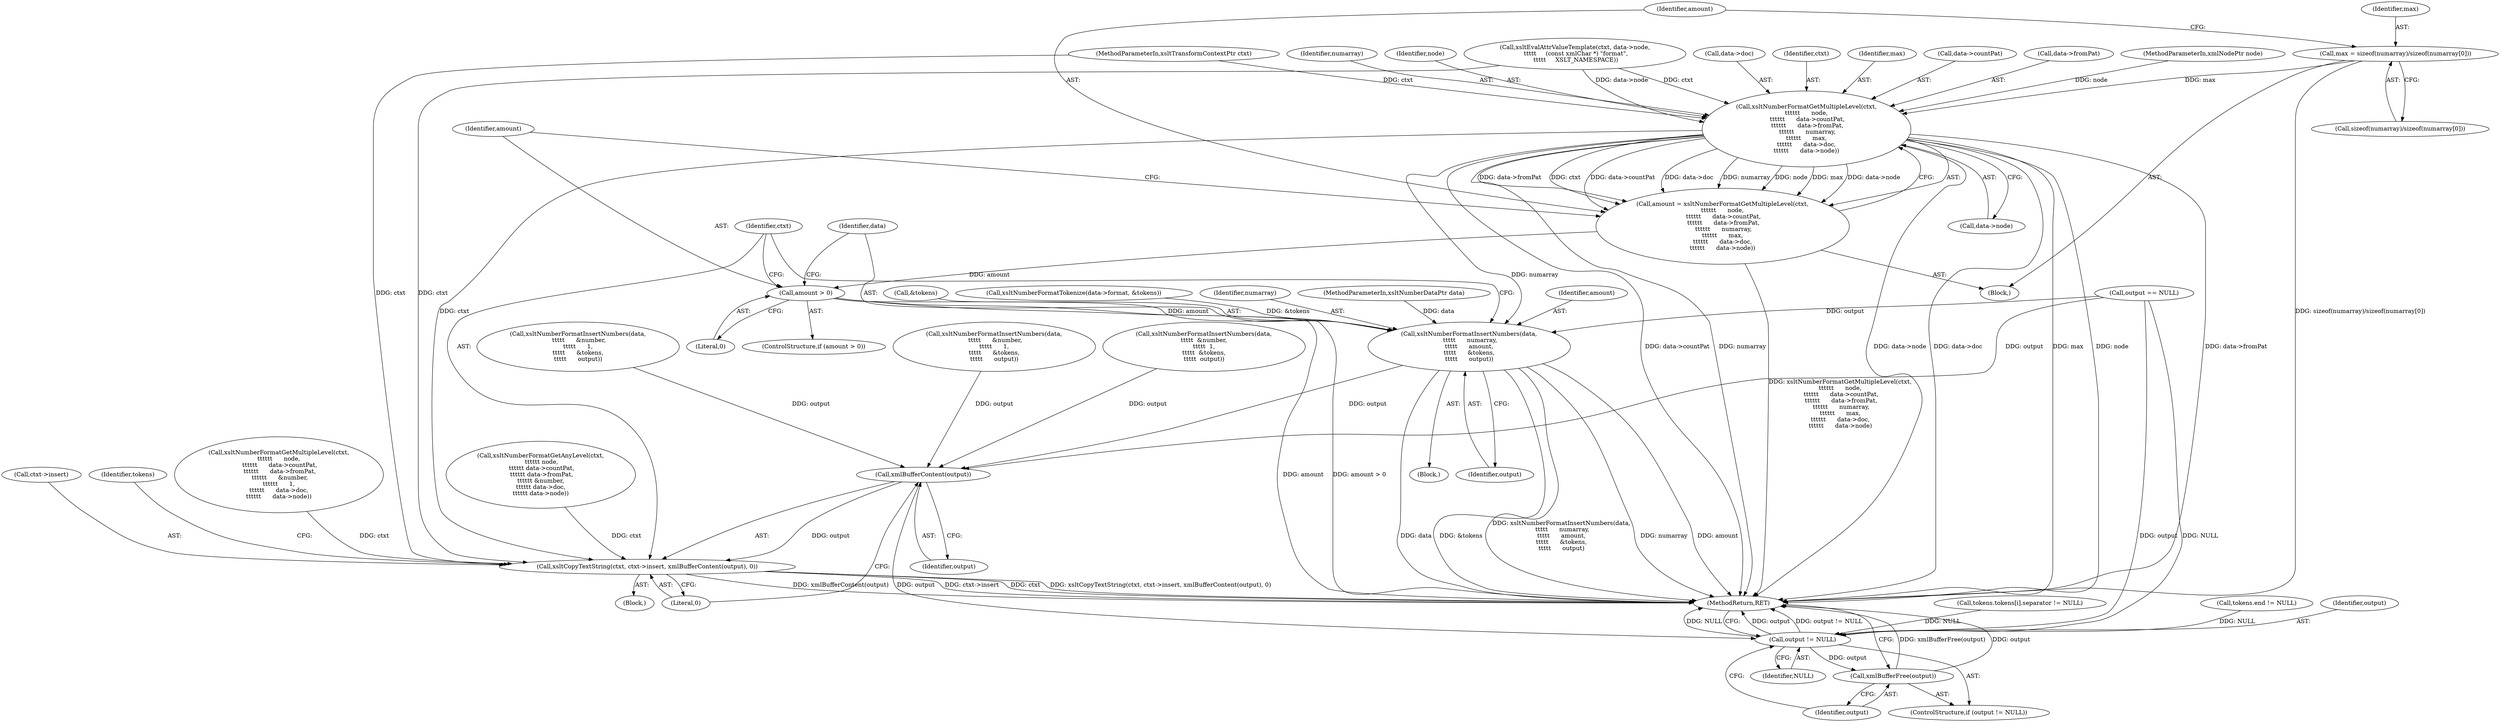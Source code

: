 digraph "1_Chrome_96dbafe288dbe2f0cc45fa3c39daf6d0c37acbab_19@API" {
"1000261" [label="(Call,max = sizeof(numarray)/sizeof(numarray[0]))"];
"1000272" [label="(Call,xsltNumberFormatGetMultipleLevel(ctxt,\n\t\t\t\t\t\t      node,\n \t\t\t\t\t\t      data->countPat,\n \t\t\t\t\t\t      data->fromPat,\n \t\t\t\t\t\t      numarray,\n\t\t\t\t\t\t      max,\n\t\t\t\t\t\t      data->doc,\n\t\t\t\t\t\t      data->node))"];
"1000270" [label="(Call,amount = xsltNumberFormatGetMultipleLevel(ctxt,\n\t\t\t\t\t\t      node,\n \t\t\t\t\t\t      data->countPat,\n \t\t\t\t\t\t      data->fromPat,\n \t\t\t\t\t\t      numarray,\n\t\t\t\t\t\t      max,\n\t\t\t\t\t\t      data->doc,\n\t\t\t\t\t\t      data->node))"];
"1000290" [label="(Call,amount > 0)"];
"1000294" [label="(Call,xsltNumberFormatInsertNumbers(data,\n \t\t\t\t\t      numarray,\n\t\t\t\t\t      amount,\n\t\t\t\t\t      &tokens,\n\t\t\t\t\t      output))"];
"1000348" [label="(Call,xmlBufferContent(output))"];
"1000343" [label="(Call,xsltCopyTextString(ctxt, ctxt->insert, xmlBufferContent(output), 0))"];
"1000413" [label="(Call,output != NULL)"];
"1000416" [label="(Call,xmlBufferFree(output))"];
"1000137" [label="(Call,xsltEvalAttrValueTemplate(ctxt, data->node,\n \t\t\t\t\t     (const xmlChar *) \"format\",\n \t\t\t\t\t     XSLT_NAMESPACE))"];
"1000261" [label="(Call,max = sizeof(numarray)/sizeof(numarray[0]))"];
"1000283" [label="(Call,data->doc)"];
"1000289" [label="(ControlStructure,if (amount > 0))"];
"1000258" [label="(Block,)"];
"1000362" [label="(Call,tokens.end != NULL)"];
"1000193" [label="(Call,xsltNumberFormatInsertNumbers(data,\n\t\t\t\t\t  &number,\n\t\t\t\t\t  1,\n\t\t\t\t\t  &tokens,\n\t\t\t\t\t  output))"];
"1000273" [label="(Identifier,ctxt)"];
"1000291" [label="(Identifier,amount)"];
"1000295" [label="(Identifier,data)"];
"1000294" [label="(Call,xsltNumberFormatInsertNumbers(data,\n \t\t\t\t\t      numarray,\n\t\t\t\t\t      amount,\n\t\t\t\t\t      &tokens,\n\t\t\t\t\t      output))"];
"1000349" [label="(Identifier,output)"];
"1000165" [label="(Call,xsltNumberFormatTokenize(data->format, &tokens))"];
"1000414" [label="(Identifier,output)"];
"1000241" [label="(Call,xsltNumberFormatInsertNumbers(data,\n \t\t\t\t\t      &number,\n\t\t\t\t\t      1,\n\t\t\t\t\t      &tokens,\n\t\t\t\t\t      output))"];
"1000412" [label="(ControlStructure,if (output != NULL))"];
"1000300" [label="(Identifier,output)"];
"1000415" [label="(Identifier,NULL)"];
"1000282" [label="(Identifier,max)"];
"1000296" [label="(Identifier,numarray)"];
"1000218" [label="(Call,xsltNumberFormatGetMultipleLevel(ctxt,\n\t\t\t\t\t\t      node,\n \t\t\t\t\t\t      data->countPat,\n \t\t\t\t\t\t      data->fromPat,\n \t\t\t\t\t\t      &number,\n\t\t\t\t\t\t      1,\n\t\t\t\t\t\t      data->doc,\n\t\t\t\t\t\t      data->node))"];
"1000292" [label="(Literal,0)"];
"1000105" [label="(MethodParameterIn,xsltNumberDataPtr data)"];
"1000270" [label="(Call,amount = xsltNumberFormatGetMultipleLevel(ctxt,\n\t\t\t\t\t\t      node,\n \t\t\t\t\t\t      data->countPat,\n \t\t\t\t\t\t      data->fromPat,\n \t\t\t\t\t\t      numarray,\n\t\t\t\t\t\t      max,\n\t\t\t\t\t\t      data->doc,\n\t\t\t\t\t\t      data->node))"];
"1000275" [label="(Call,data->countPat)"];
"1000272" [label="(Call,xsltNumberFormatGetMultipleLevel(ctxt,\n\t\t\t\t\t\t      node,\n \t\t\t\t\t\t      data->countPat,\n \t\t\t\t\t\t      data->fromPat,\n \t\t\t\t\t\t      numarray,\n\t\t\t\t\t\t      max,\n\t\t\t\t\t\t      data->doc,\n\t\t\t\t\t\t      data->node))"];
"1000262" [label="(Identifier,max)"];
"1000161" [label="(Call,output == NULL)"];
"1000335" [label="(Call,xsltNumberFormatInsertNumbers(data,\n \t\t\t\t\t      &number,\n\t\t\t\t\t      1,\n\t\t\t\t\t      &tokens,\n\t\t\t\t\t      output))"];
"1000343" [label="(Call,xsltCopyTextString(ctxt, ctxt->insert, xmlBufferContent(output), 0))"];
"1000107" [label="(Block,)"];
"1000313" [label="(Call,xsltNumberFormatGetAnyLevel(ctxt,\n \t\t\t\t\t\t node,\n \t\t\t\t\t\t data->countPat,\n \t\t\t\t\t\t data->fromPat,\n\t\t\t\t\t\t &number,\n\t\t\t\t\t\t data->doc,\n\t\t\t\t\t\t data->node))"];
"1000417" [label="(Identifier,output)"];
"1000418" [label="(MethodReturn,RET)"];
"1000286" [label="(Call,data->node)"];
"1000297" [label="(Identifier,amount)"];
"1000350" [label="(Literal,0)"];
"1000104" [label="(MethodParameterIn,xsltTransformContextPtr ctxt)"];
"1000293" [label="(Block,)"];
"1000384" [label="(Call,tokens.tokens[i].separator != NULL)"];
"1000278" [label="(Call,data->fromPat)"];
"1000416" [label="(Call,xmlBufferFree(output))"];
"1000106" [label="(MethodParameterIn,xmlNodePtr node)"];
"1000345" [label="(Call,ctxt->insert)"];
"1000263" [label="(Call,sizeof(numarray)/sizeof(numarray[0]))"];
"1000298" [label="(Call,&tokens)"];
"1000354" [label="(Identifier,tokens)"];
"1000271" [label="(Identifier,amount)"];
"1000344" [label="(Identifier,ctxt)"];
"1000348" [label="(Call,xmlBufferContent(output))"];
"1000281" [label="(Identifier,numarray)"];
"1000290" [label="(Call,amount > 0)"];
"1000413" [label="(Call,output != NULL)"];
"1000274" [label="(Identifier,node)"];
"1000261" -> "1000258"  [label="AST: "];
"1000261" -> "1000263"  [label="CFG: "];
"1000262" -> "1000261"  [label="AST: "];
"1000263" -> "1000261"  [label="AST: "];
"1000271" -> "1000261"  [label="CFG: "];
"1000261" -> "1000418"  [label="DDG: sizeof(numarray)/sizeof(numarray[0])"];
"1000261" -> "1000272"  [label="DDG: max"];
"1000272" -> "1000270"  [label="AST: "];
"1000272" -> "1000286"  [label="CFG: "];
"1000273" -> "1000272"  [label="AST: "];
"1000274" -> "1000272"  [label="AST: "];
"1000275" -> "1000272"  [label="AST: "];
"1000278" -> "1000272"  [label="AST: "];
"1000281" -> "1000272"  [label="AST: "];
"1000282" -> "1000272"  [label="AST: "];
"1000283" -> "1000272"  [label="AST: "];
"1000286" -> "1000272"  [label="AST: "];
"1000270" -> "1000272"  [label="CFG: "];
"1000272" -> "1000418"  [label="DDG: data->node"];
"1000272" -> "1000418"  [label="DDG: max"];
"1000272" -> "1000418"  [label="DDG: data->countPat"];
"1000272" -> "1000418"  [label="DDG: node"];
"1000272" -> "1000418"  [label="DDG: data->fromPat"];
"1000272" -> "1000418"  [label="DDG: numarray"];
"1000272" -> "1000418"  [label="DDG: data->doc"];
"1000272" -> "1000270"  [label="DDG: data->fromPat"];
"1000272" -> "1000270"  [label="DDG: ctxt"];
"1000272" -> "1000270"  [label="DDG: data->countPat"];
"1000272" -> "1000270"  [label="DDG: data->doc"];
"1000272" -> "1000270"  [label="DDG: numarray"];
"1000272" -> "1000270"  [label="DDG: node"];
"1000272" -> "1000270"  [label="DDG: max"];
"1000272" -> "1000270"  [label="DDG: data->node"];
"1000137" -> "1000272"  [label="DDG: ctxt"];
"1000137" -> "1000272"  [label="DDG: data->node"];
"1000104" -> "1000272"  [label="DDG: ctxt"];
"1000106" -> "1000272"  [label="DDG: node"];
"1000272" -> "1000294"  [label="DDG: numarray"];
"1000272" -> "1000343"  [label="DDG: ctxt"];
"1000270" -> "1000258"  [label="AST: "];
"1000271" -> "1000270"  [label="AST: "];
"1000291" -> "1000270"  [label="CFG: "];
"1000270" -> "1000418"  [label="DDG: xsltNumberFormatGetMultipleLevel(ctxt,\n\t\t\t\t\t\t      node,\n \t\t\t\t\t\t      data->countPat,\n \t\t\t\t\t\t      data->fromPat,\n \t\t\t\t\t\t      numarray,\n\t\t\t\t\t\t      max,\n\t\t\t\t\t\t      data->doc,\n\t\t\t\t\t\t      data->node)"];
"1000270" -> "1000290"  [label="DDG: amount"];
"1000290" -> "1000289"  [label="AST: "];
"1000290" -> "1000292"  [label="CFG: "];
"1000291" -> "1000290"  [label="AST: "];
"1000292" -> "1000290"  [label="AST: "];
"1000295" -> "1000290"  [label="CFG: "];
"1000344" -> "1000290"  [label="CFG: "];
"1000290" -> "1000418"  [label="DDG: amount"];
"1000290" -> "1000418"  [label="DDG: amount > 0"];
"1000290" -> "1000294"  [label="DDG: amount"];
"1000294" -> "1000293"  [label="AST: "];
"1000294" -> "1000300"  [label="CFG: "];
"1000295" -> "1000294"  [label="AST: "];
"1000296" -> "1000294"  [label="AST: "];
"1000297" -> "1000294"  [label="AST: "];
"1000298" -> "1000294"  [label="AST: "];
"1000300" -> "1000294"  [label="AST: "];
"1000344" -> "1000294"  [label="CFG: "];
"1000294" -> "1000418"  [label="DDG: &tokens"];
"1000294" -> "1000418"  [label="DDG: xsltNumberFormatInsertNumbers(data,\n \t\t\t\t\t      numarray,\n\t\t\t\t\t      amount,\n\t\t\t\t\t      &tokens,\n\t\t\t\t\t      output)"];
"1000294" -> "1000418"  [label="DDG: numarray"];
"1000294" -> "1000418"  [label="DDG: amount"];
"1000294" -> "1000418"  [label="DDG: data"];
"1000105" -> "1000294"  [label="DDG: data"];
"1000165" -> "1000294"  [label="DDG: &tokens"];
"1000161" -> "1000294"  [label="DDG: output"];
"1000294" -> "1000348"  [label="DDG: output"];
"1000348" -> "1000343"  [label="AST: "];
"1000348" -> "1000349"  [label="CFG: "];
"1000349" -> "1000348"  [label="AST: "];
"1000350" -> "1000348"  [label="CFG: "];
"1000348" -> "1000343"  [label="DDG: output"];
"1000241" -> "1000348"  [label="DDG: output"];
"1000193" -> "1000348"  [label="DDG: output"];
"1000335" -> "1000348"  [label="DDG: output"];
"1000161" -> "1000348"  [label="DDG: output"];
"1000348" -> "1000413"  [label="DDG: output"];
"1000343" -> "1000107"  [label="AST: "];
"1000343" -> "1000350"  [label="CFG: "];
"1000344" -> "1000343"  [label="AST: "];
"1000345" -> "1000343"  [label="AST: "];
"1000350" -> "1000343"  [label="AST: "];
"1000354" -> "1000343"  [label="CFG: "];
"1000343" -> "1000418"  [label="DDG: ctxt"];
"1000343" -> "1000418"  [label="DDG: xsltCopyTextString(ctxt, ctxt->insert, xmlBufferContent(output), 0)"];
"1000343" -> "1000418"  [label="DDG: xmlBufferContent(output)"];
"1000343" -> "1000418"  [label="DDG: ctxt->insert"];
"1000218" -> "1000343"  [label="DDG: ctxt"];
"1000137" -> "1000343"  [label="DDG: ctxt"];
"1000313" -> "1000343"  [label="DDG: ctxt"];
"1000104" -> "1000343"  [label="DDG: ctxt"];
"1000413" -> "1000412"  [label="AST: "];
"1000413" -> "1000415"  [label="CFG: "];
"1000414" -> "1000413"  [label="AST: "];
"1000415" -> "1000413"  [label="AST: "];
"1000417" -> "1000413"  [label="CFG: "];
"1000418" -> "1000413"  [label="CFG: "];
"1000413" -> "1000418"  [label="DDG: output"];
"1000413" -> "1000418"  [label="DDG: output != NULL"];
"1000413" -> "1000418"  [label="DDG: NULL"];
"1000161" -> "1000413"  [label="DDG: output"];
"1000161" -> "1000413"  [label="DDG: NULL"];
"1000384" -> "1000413"  [label="DDG: NULL"];
"1000362" -> "1000413"  [label="DDG: NULL"];
"1000413" -> "1000416"  [label="DDG: output"];
"1000416" -> "1000412"  [label="AST: "];
"1000416" -> "1000417"  [label="CFG: "];
"1000417" -> "1000416"  [label="AST: "];
"1000418" -> "1000416"  [label="CFG: "];
"1000416" -> "1000418"  [label="DDG: xmlBufferFree(output)"];
"1000416" -> "1000418"  [label="DDG: output"];
}
